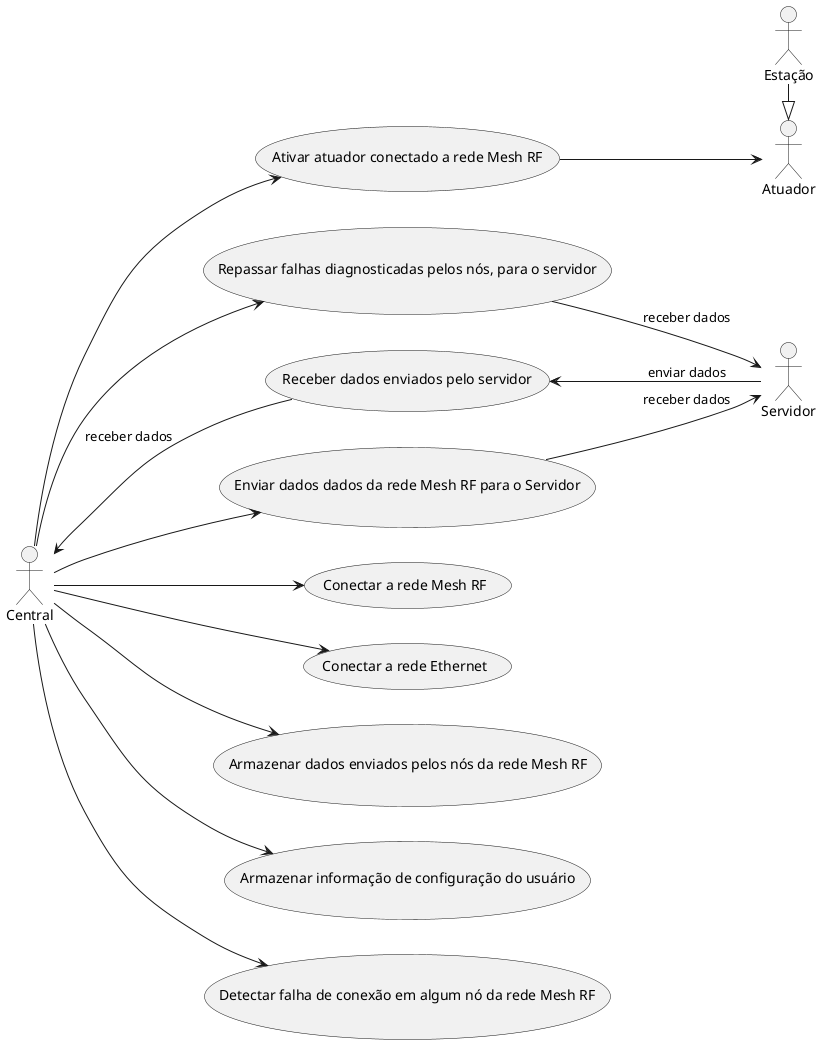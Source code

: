@startuml central
left to right direction
    ' -- Central -- '
    :Central: --> (Conectar a rede Mesh RF)
    :Central: --> (Conectar a rede Ethernet)
    :Central: --> (Armazenar dados enviados pelos nós da rede Mesh RF)
    :Central: --> (Enviar dados dados da rede Mesh RF para o Servidor)
    :Central: --> (Armazenar informação de configuração do usuário)
    :Central: <-- (Receber dados enviados pelo servidor) : receber dados
    :Central: --> (Ativar atuador conectado a rede Mesh RF)
    :Central: --> (Detectar falha de conexão em algum nó da rede Mesh RF)
    :Central: --> (Repassar falhas diagnosticadas pelos nós, para o servidor)

    ' -- Servidor -- '
    :Servidor: <-up- (Enviar dados dados da rede Mesh RF para o Servidor) : receber dados
    :Servidor: -up-> (Receber dados enviados pelo servidor) : enviar dados
    :Servidor: <-up- (Repassar falhas diagnosticadas pelos nós, para o servidor) : receber dados
    
    ' -- Atuador --'
    :Atuador: <-up- (Ativar atuador conectado a rede Mesh RF)
    :Estação: -|> Atuador
@enduml